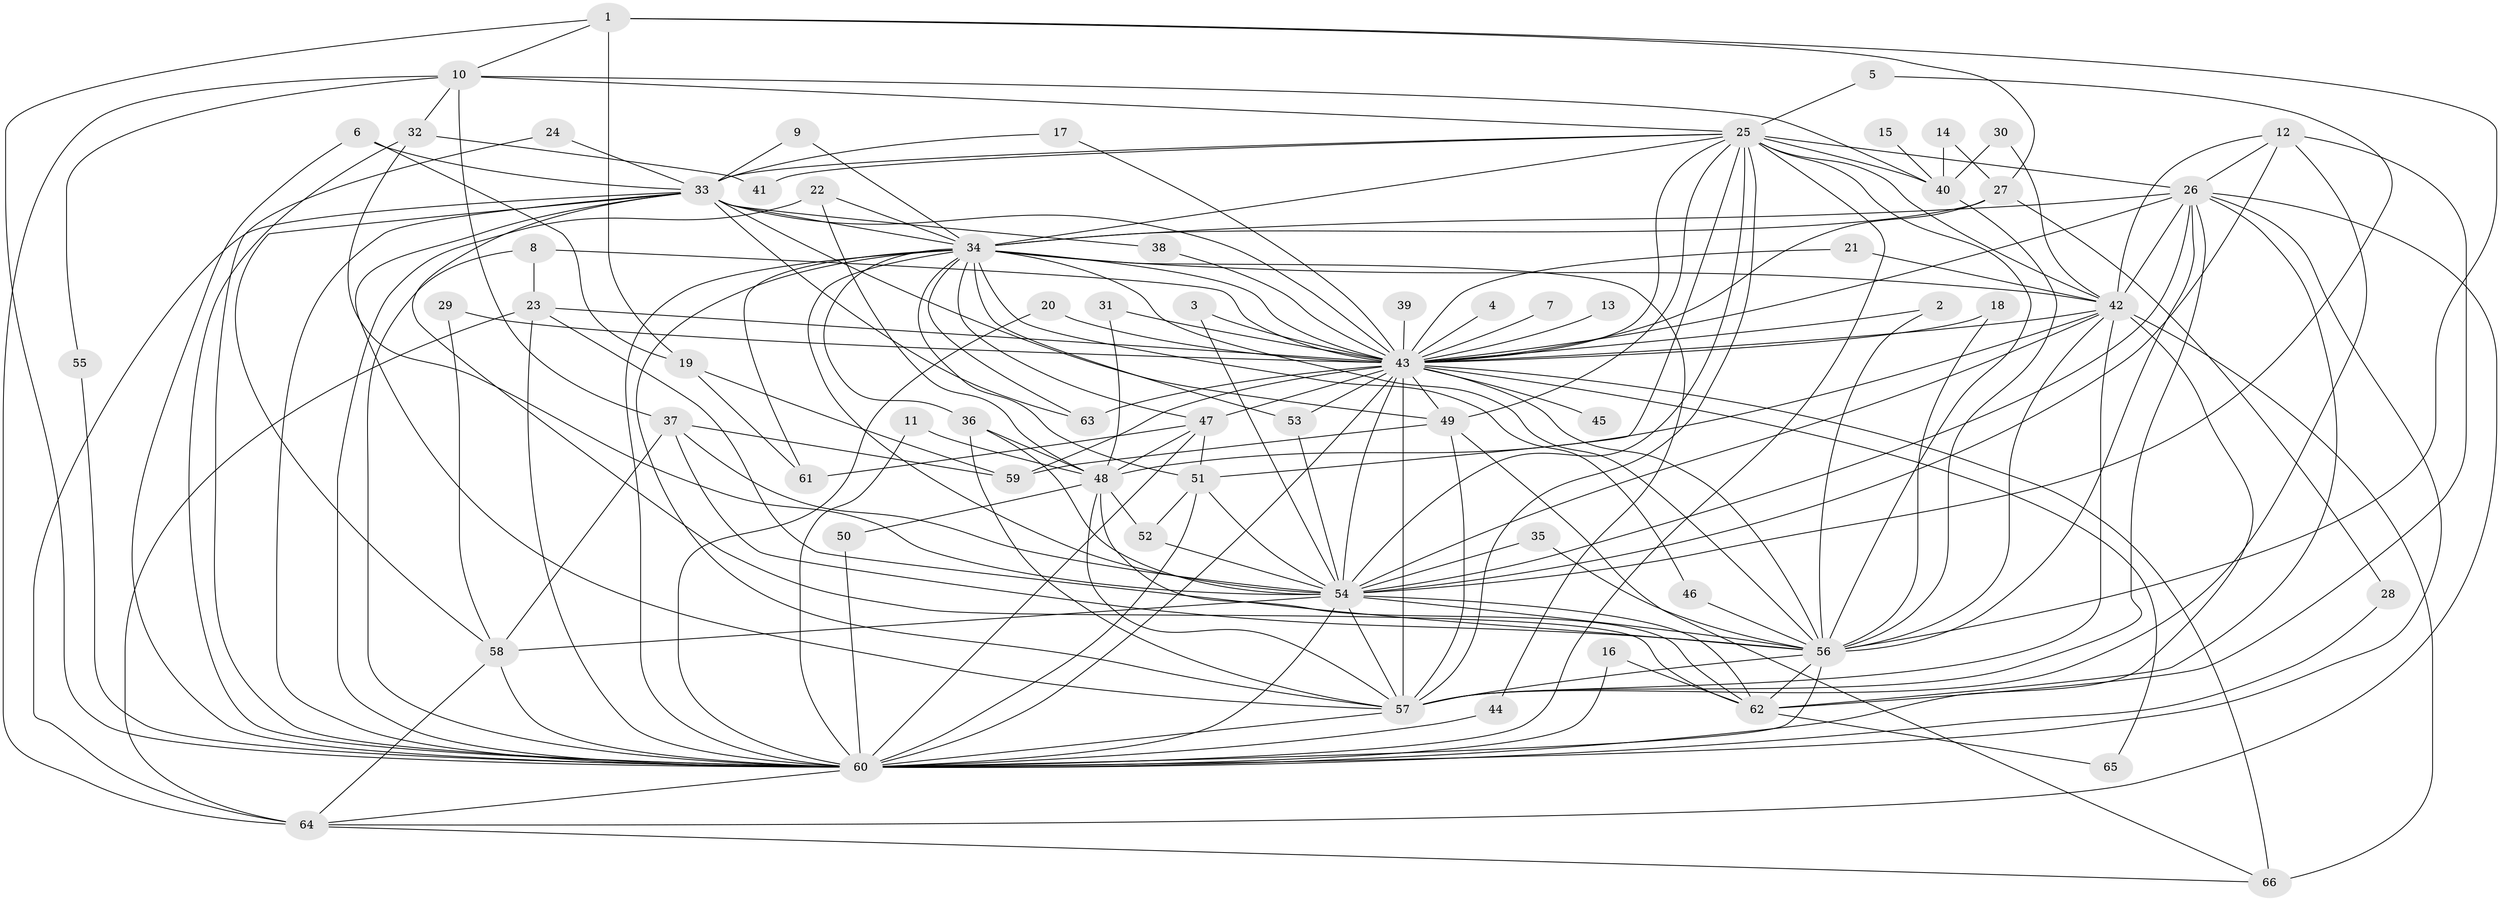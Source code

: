 // original degree distribution, {22: 0.007633587786259542, 24: 0.007633587786259542, 33: 0.007633587786259542, 21: 0.007633587786259542, 14: 0.007633587786259542, 17: 0.007633587786259542, 23: 0.007633587786259542, 36: 0.007633587786259542, 15: 0.015267175572519083, 5: 0.030534351145038167, 4: 0.11450381679389313, 3: 0.19083969465648856, 6: 0.022900763358778626, 2: 0.5267175572519084, 7: 0.015267175572519083, 13: 0.007633587786259542, 8: 0.015267175572519083}
// Generated by graph-tools (version 1.1) at 2025/49/03/09/25 03:49:44]
// undirected, 66 vertices, 183 edges
graph export_dot {
graph [start="1"]
  node [color=gray90,style=filled];
  1;
  2;
  3;
  4;
  5;
  6;
  7;
  8;
  9;
  10;
  11;
  12;
  13;
  14;
  15;
  16;
  17;
  18;
  19;
  20;
  21;
  22;
  23;
  24;
  25;
  26;
  27;
  28;
  29;
  30;
  31;
  32;
  33;
  34;
  35;
  36;
  37;
  38;
  39;
  40;
  41;
  42;
  43;
  44;
  45;
  46;
  47;
  48;
  49;
  50;
  51;
  52;
  53;
  54;
  55;
  56;
  57;
  58;
  59;
  60;
  61;
  62;
  63;
  64;
  65;
  66;
  1 -- 10 [weight=1.0];
  1 -- 19 [weight=1.0];
  1 -- 27 [weight=1.0];
  1 -- 56 [weight=1.0];
  1 -- 60 [weight=1.0];
  2 -- 43 [weight=1.0];
  2 -- 56 [weight=1.0];
  3 -- 43 [weight=1.0];
  3 -- 54 [weight=1.0];
  4 -- 43 [weight=1.0];
  5 -- 25 [weight=1.0];
  5 -- 54 [weight=1.0];
  6 -- 19 [weight=1.0];
  6 -- 33 [weight=1.0];
  6 -- 60 [weight=1.0];
  7 -- 43 [weight=2.0];
  8 -- 23 [weight=1.0];
  8 -- 43 [weight=1.0];
  8 -- 60 [weight=1.0];
  9 -- 33 [weight=1.0];
  9 -- 34 [weight=1.0];
  10 -- 25 [weight=1.0];
  10 -- 32 [weight=1.0];
  10 -- 37 [weight=1.0];
  10 -- 40 [weight=1.0];
  10 -- 55 [weight=1.0];
  10 -- 64 [weight=1.0];
  11 -- 48 [weight=1.0];
  11 -- 60 [weight=1.0];
  12 -- 26 [weight=1.0];
  12 -- 42 [weight=1.0];
  12 -- 54 [weight=1.0];
  12 -- 57 [weight=1.0];
  12 -- 62 [weight=1.0];
  13 -- 43 [weight=1.0];
  14 -- 27 [weight=1.0];
  14 -- 40 [weight=1.0];
  15 -- 40 [weight=1.0];
  16 -- 60 [weight=1.0];
  16 -- 62 [weight=1.0];
  17 -- 33 [weight=1.0];
  17 -- 43 [weight=1.0];
  18 -- 43 [weight=1.0];
  18 -- 56 [weight=2.0];
  19 -- 59 [weight=1.0];
  19 -- 61 [weight=1.0];
  20 -- 43 [weight=1.0];
  20 -- 60 [weight=1.0];
  21 -- 42 [weight=1.0];
  21 -- 43 [weight=1.0];
  22 -- 34 [weight=1.0];
  22 -- 48 [weight=1.0];
  22 -- 60 [weight=1.0];
  23 -- 43 [weight=1.0];
  23 -- 56 [weight=1.0];
  23 -- 60 [weight=2.0];
  23 -- 64 [weight=1.0];
  24 -- 33 [weight=1.0];
  24 -- 60 [weight=1.0];
  25 -- 26 [weight=1.0];
  25 -- 33 [weight=1.0];
  25 -- 34 [weight=1.0];
  25 -- 40 [weight=2.0];
  25 -- 41 [weight=1.0];
  25 -- 42 [weight=1.0];
  25 -- 43 [weight=2.0];
  25 -- 49 [weight=1.0];
  25 -- 51 [weight=1.0];
  25 -- 54 [weight=1.0];
  25 -- 56 [weight=1.0];
  25 -- 57 [weight=1.0];
  25 -- 60 [weight=1.0];
  26 -- 34 [weight=1.0];
  26 -- 42 [weight=1.0];
  26 -- 43 [weight=2.0];
  26 -- 54 [weight=2.0];
  26 -- 56 [weight=1.0];
  26 -- 57 [weight=1.0];
  26 -- 60 [weight=1.0];
  26 -- 62 [weight=1.0];
  26 -- 64 [weight=1.0];
  27 -- 28 [weight=1.0];
  27 -- 34 [weight=1.0];
  27 -- 43 [weight=1.0];
  28 -- 60 [weight=1.0];
  29 -- 43 [weight=1.0];
  29 -- 58 [weight=1.0];
  30 -- 40 [weight=1.0];
  30 -- 42 [weight=1.0];
  31 -- 43 [weight=1.0];
  31 -- 48 [weight=1.0];
  32 -- 41 [weight=1.0];
  32 -- 54 [weight=1.0];
  32 -- 60 [weight=1.0];
  33 -- 34 [weight=1.0];
  33 -- 38 [weight=1.0];
  33 -- 43 [weight=1.0];
  33 -- 49 [weight=1.0];
  33 -- 57 [weight=1.0];
  33 -- 58 [weight=1.0];
  33 -- 60 [weight=1.0];
  33 -- 62 [weight=1.0];
  33 -- 63 [weight=1.0];
  33 -- 64 [weight=1.0];
  34 -- 36 [weight=1.0];
  34 -- 42 [weight=1.0];
  34 -- 43 [weight=4.0];
  34 -- 44 [weight=1.0];
  34 -- 46 [weight=1.0];
  34 -- 47 [weight=1.0];
  34 -- 51 [weight=1.0];
  34 -- 53 [weight=1.0];
  34 -- 54 [weight=1.0];
  34 -- 56 [weight=1.0];
  34 -- 57 [weight=1.0];
  34 -- 60 [weight=1.0];
  34 -- 61 [weight=1.0];
  34 -- 63 [weight=1.0];
  35 -- 54 [weight=1.0];
  35 -- 56 [weight=1.0];
  36 -- 48 [weight=1.0];
  36 -- 54 [weight=1.0];
  36 -- 57 [weight=1.0];
  37 -- 54 [weight=1.0];
  37 -- 56 [weight=1.0];
  37 -- 58 [weight=1.0];
  37 -- 59 [weight=1.0];
  38 -- 43 [weight=1.0];
  39 -- 43 [weight=2.0];
  40 -- 56 [weight=1.0];
  42 -- 43 [weight=3.0];
  42 -- 48 [weight=1.0];
  42 -- 54 [weight=1.0];
  42 -- 56 [weight=1.0];
  42 -- 57 [weight=1.0];
  42 -- 60 [weight=1.0];
  42 -- 66 [weight=1.0];
  43 -- 45 [weight=1.0];
  43 -- 47 [weight=3.0];
  43 -- 49 [weight=1.0];
  43 -- 53 [weight=1.0];
  43 -- 54 [weight=2.0];
  43 -- 56 [weight=3.0];
  43 -- 57 [weight=3.0];
  43 -- 59 [weight=2.0];
  43 -- 60 [weight=2.0];
  43 -- 63 [weight=1.0];
  43 -- 65 [weight=1.0];
  43 -- 66 [weight=1.0];
  44 -- 60 [weight=1.0];
  46 -- 56 [weight=1.0];
  47 -- 48 [weight=1.0];
  47 -- 51 [weight=1.0];
  47 -- 60 [weight=1.0];
  47 -- 61 [weight=1.0];
  48 -- 50 [weight=1.0];
  48 -- 52 [weight=1.0];
  48 -- 57 [weight=1.0];
  48 -- 62 [weight=1.0];
  49 -- 57 [weight=1.0];
  49 -- 59 [weight=1.0];
  49 -- 66 [weight=1.0];
  50 -- 60 [weight=1.0];
  51 -- 52 [weight=1.0];
  51 -- 54 [weight=1.0];
  51 -- 60 [weight=1.0];
  52 -- 54 [weight=1.0];
  53 -- 54 [weight=1.0];
  54 -- 56 [weight=2.0];
  54 -- 57 [weight=1.0];
  54 -- 58 [weight=2.0];
  54 -- 60 [weight=2.0];
  54 -- 62 [weight=1.0];
  55 -- 60 [weight=1.0];
  56 -- 57 [weight=1.0];
  56 -- 60 [weight=2.0];
  56 -- 62 [weight=1.0];
  57 -- 60 [weight=2.0];
  58 -- 60 [weight=2.0];
  58 -- 64 [weight=1.0];
  60 -- 64 [weight=1.0];
  62 -- 65 [weight=1.0];
  64 -- 66 [weight=1.0];
}
